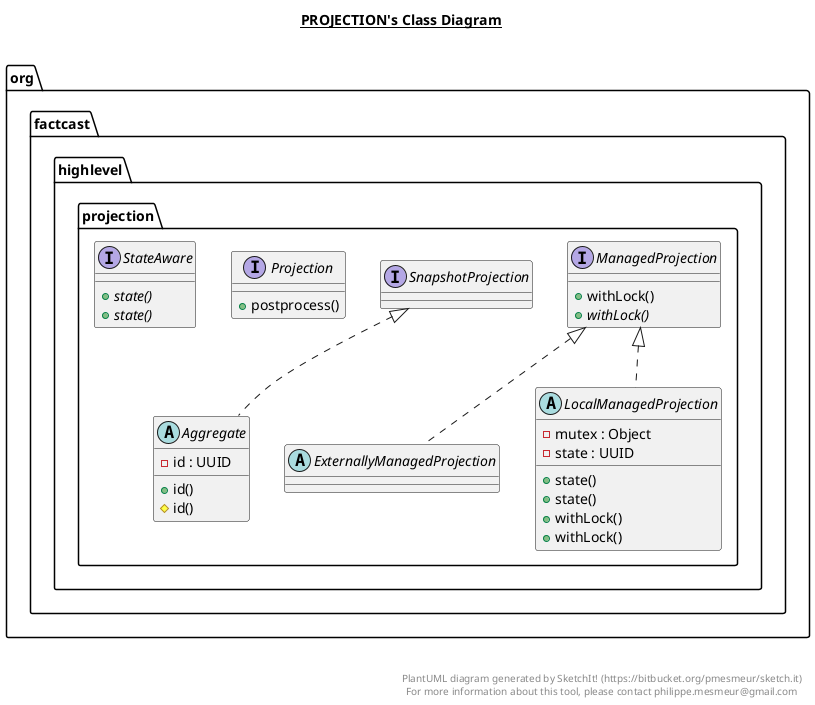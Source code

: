 @startuml

title __PROJECTION's Class Diagram__\n

  namespace org.factcast.highlevel {
    namespace projection {
      abstract class org.factcast.highlevel.projection.Aggregate {
          - id : UUID
          + id()
          # id()
      }
    }
  }
  

  namespace org.factcast.highlevel {
    namespace projection {
      abstract class org.factcast.highlevel.projection.ExternallyManagedProjection {
      }
    }
  }
  

  namespace org.factcast.highlevel {
    namespace projection {
      abstract class org.factcast.highlevel.projection.LocalManagedProjection {
          - mutex : Object
          - state : UUID
          + state()
          + state()
          + withLock()
          + withLock()
      }
    }
  }
  

  namespace org.factcast.highlevel {
    namespace projection {
      interface org.factcast.highlevel.projection.ManagedProjection {
          + withLock()
          {abstract} + withLock()
      }
    }
  }
  

  namespace org.factcast.highlevel {
    namespace projection {
      interface org.factcast.highlevel.projection.Projection {
          + postprocess()
      }
    }
  }
  

  namespace org.factcast.highlevel {
    namespace projection {
      interface org.factcast.highlevel.projection.SnapshotProjection {
      }
    }
  }
  

  namespace org.factcast.highlevel {
    namespace projection {
      interface org.factcast.highlevel.projection.StateAware {
          {abstract} + state()
          {abstract} + state()
      }
    }
  }
  

  org.factcast.highlevel.projection.Aggregate .up.|> org.factcast.highlevel.projection.SnapshotProjection
  org.factcast.highlevel.projection.ExternallyManagedProjection .up.|> org.factcast.highlevel.projection.ManagedProjection
  org.factcast.highlevel.projection.LocalManagedProjection .up.|> org.factcast.highlevel.projection.ManagedProjection


right footer


PlantUML diagram generated by SketchIt! (https://bitbucket.org/pmesmeur/sketch.it)
For more information about this tool, please contact philippe.mesmeur@gmail.com
endfooter

@enduml
